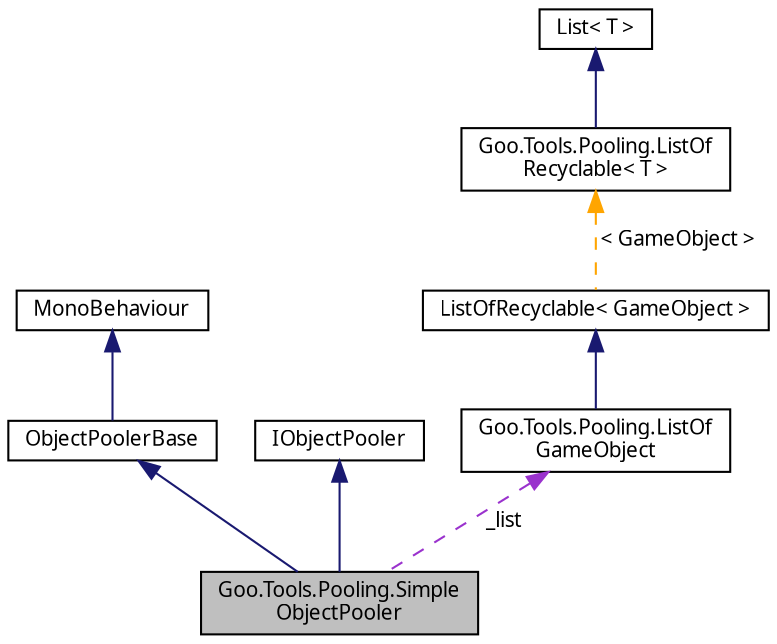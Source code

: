 digraph "Goo.Tools.Pooling.SimpleObjectPooler"
{
 // LATEX_PDF_SIZE
  edge [fontname="Calibrii",fontsize="10",labelfontname="Calibrii",labelfontsize="10"];
  node [fontname="Calibrii",fontsize="10",shape=record];
  Node1 [label="Goo.Tools.Pooling.Simple\lObjectPooler",height=0.2,width=0.4,color="black", fillcolor="grey75", style="filled", fontcolor="black",tooltip="Component-based object pooler running on GameObjects class."];
  Node2 -> Node1 [dir="back",color="midnightblue",fontsize="10",style="solid",fontname="Calibrii"];
  Node2 [label="ObjectPoolerBase",height=0.2,width=0.4,color="black", fillcolor="white", style="filled",URL="$de/dd4/classGoo_1_1Tools_1_1Pooling_1_1ObjectPoolerBase.html",tooltip=" "];
  Node3 -> Node2 [dir="back",color="midnightblue",fontsize="10",style="solid",fontname="Calibrii"];
  Node3 [label="MonoBehaviour",height=0.2,width=0.4,color="black", fillcolor="white", style="filled",tooltip=" "];
  Node4 -> Node1 [dir="back",color="midnightblue",fontsize="10",style="solid",fontname="Calibrii"];
  Node4 [label="IObjectPooler",height=0.2,width=0.4,color="black", fillcolor="white", style="filled",URL="$d5/dd6/interfaceGoo_1_1Tools_1_1Pooling_1_1IObjectPooler.html",tooltip=" "];
  Node5 -> Node1 [dir="back",color="darkorchid3",fontsize="10",style="dashed",label=" _list" ,fontname="Calibrii"];
  Node5 [label="Goo.Tools.Pooling.ListOf\lGameObject",height=0.2,width=0.4,color="black", fillcolor="white", style="filled",URL="$d4/daf/classGoo_1_1Tools_1_1Pooling_1_1ListOfGameObject.html",tooltip=" "];
  Node6 -> Node5 [dir="back",color="midnightblue",fontsize="10",style="solid",fontname="Calibrii"];
  Node6 [label="ListOfRecyclable\< GameObject \>",height=0.2,width=0.4,color="black", fillcolor="white", style="filled",URL="$dd/d78/classGoo_1_1Tools_1_1Pooling_1_1ListOfRecyclable.html",tooltip=" "];
  Node7 -> Node6 [dir="back",color="orange",fontsize="10",style="dashed",label=" \< GameObject \>" ,fontname="Calibrii"];
  Node7 [label="Goo.Tools.Pooling.ListOf\lRecyclable\< T \>",height=0.2,width=0.4,color="black", fillcolor="white", style="filled",URL="$dd/d78/classGoo_1_1Tools_1_1Pooling_1_1ListOfRecyclable.html",tooltip=" "];
  Node8 -> Node7 [dir="back",color="midnightblue",fontsize="10",style="solid",fontname="Calibrii"];
  Node8 [label="List\< T \>",height=0.2,width=0.4,color="black", fillcolor="white", style="filled",tooltip=" "];
}
